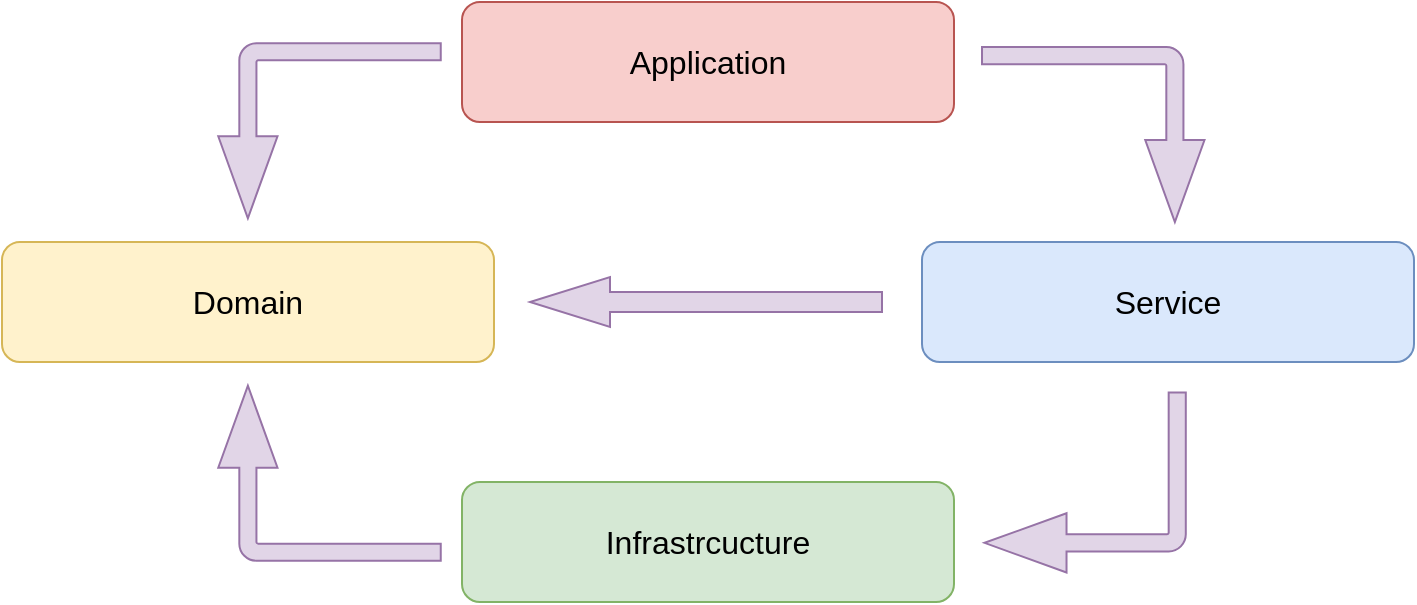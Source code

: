 <mxfile version="14.1.8" type="device"><diagram id="_eZWvH4gEAyxMGANLnmc" name="Página-1"><mxGraphModel dx="1248" dy="634" grid="1" gridSize="10" guides="1" tooltips="1" connect="1" arrows="1" fold="1" page="1" pageScale="1" pageWidth="827" pageHeight="1169" math="0" shadow="0"><root><mxCell id="0"/><mxCell id="1" parent="0"/><mxCell id="xMi5pEsJ8vbZbfVUJTy7-1" value="&lt;font style=&quot;font-size: 16px&quot;&gt;Application&lt;/font&gt;" style="rounded=1;whiteSpace=wrap;html=1;fillColor=#f8cecc;strokeColor=#b85450;" vertex="1" parent="1"><mxGeometry x="280" y="40" width="246" height="60" as="geometry"/></mxCell><mxCell id="xMi5pEsJ8vbZbfVUJTy7-2" value="&lt;font style=&quot;font-size: 16px&quot;&gt;Service&lt;/font&gt;" style="rounded=1;whiteSpace=wrap;html=1;fillColor=#dae8fc;strokeColor=#6c8ebf;" vertex="1" parent="1"><mxGeometry x="510" y="160" width="246" height="60" as="geometry"/></mxCell><mxCell id="xMi5pEsJ8vbZbfVUJTy7-3" value="&lt;font style=&quot;font-size: 16px&quot;&gt;Domain&lt;/font&gt;" style="rounded=1;whiteSpace=wrap;html=1;fillColor=#fff2cc;strokeColor=#d6b656;" vertex="1" parent="1"><mxGeometry x="50" y="160" width="246" height="60" as="geometry"/></mxCell><mxCell id="xMi5pEsJ8vbZbfVUJTy7-4" value="&lt;font style=&quot;font-size: 16px&quot;&gt;Infrastrcucture&lt;/font&gt;" style="rounded=1;whiteSpace=wrap;html=1;fillColor=#d5e8d4;strokeColor=#82b366;" vertex="1" parent="1"><mxGeometry x="280" y="280" width="246" height="60" as="geometry"/></mxCell><mxCell id="xMi5pEsJ8vbZbfVUJTy7-5" value="" style="html=1;shadow=0;dashed=0;align=center;verticalAlign=middle;shape=mxgraph.arrows2.bendArrow;dy=4.28;dx=41;notch=0;arrowHead=29.63;rounded=1;rotation=90;fillColor=#e1d5e7;strokeColor=#9673a6;" vertex="1" parent="1"><mxGeometry x="551.88" y="50.63" width="87.5" height="111.25" as="geometry"/></mxCell><mxCell id="xMi5pEsJ8vbZbfVUJTy7-6" value="" style="html=1;shadow=0;dashed=0;align=center;verticalAlign=middle;shape=mxgraph.arrows2.bendArrow;dy=4.28;dx=41;notch=0;arrowHead=29.63;rounded=1;rotation=-180;fillColor=#e1d5e7;strokeColor=#9673a6;" vertex="1" parent="1"><mxGeometry x="541.26" y="235.25" width="100.64" height="90" as="geometry"/></mxCell><mxCell id="xMi5pEsJ8vbZbfVUJTy7-7" value="" style="html=1;shadow=0;dashed=0;align=center;verticalAlign=middle;shape=mxgraph.arrows2.bendArrow;dy=4.28;dx=41;notch=0;arrowHead=29.63;rounded=1;rotation=90;fillColor=#e1d5e7;strokeColor=#9673a6;flipV=1;" vertex="1" parent="1"><mxGeometry x="170" y="48.75" width="87.5" height="111.25" as="geometry"/></mxCell><mxCell id="xMi5pEsJ8vbZbfVUJTy7-8" value="" style="html=1;shadow=0;dashed=0;align=center;verticalAlign=middle;shape=mxgraph.arrows2.bendArrow;dy=4.28;dx=41;notch=0;arrowHead=29.63;rounded=1;rotation=-90;fillColor=#e1d5e7;strokeColor=#9673a6;" vertex="1" parent="1"><mxGeometry x="170" y="220" width="87.5" height="111.25" as="geometry"/></mxCell><mxCell id="xMi5pEsJ8vbZbfVUJTy7-9" value="" style="html=1;shadow=0;dashed=0;align=center;verticalAlign=middle;shape=mxgraph.arrows2.arrow;dy=0.6;dx=40;flipH=1;notch=0;fillColor=#e1d5e7;strokeColor=#9673a6;" vertex="1" parent="1"><mxGeometry x="314" y="177.5" width="176" height="25" as="geometry"/></mxCell></root></mxGraphModel></diagram></mxfile>